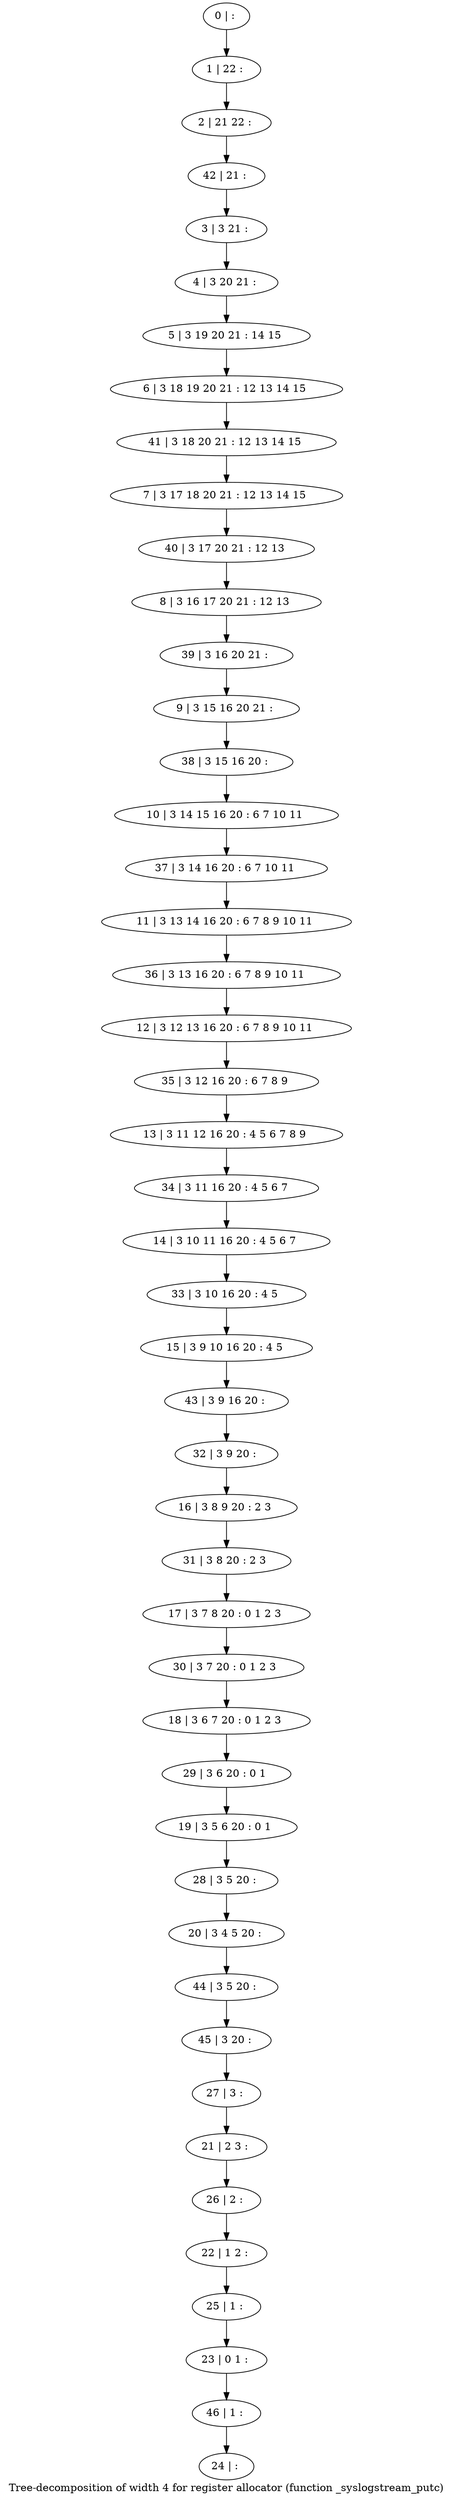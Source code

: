 digraph G {
graph [label="Tree-decomposition of width 4 for register allocator (function _syslogstream_putc)"]
0[label="0 | : "];
1[label="1 | 22 : "];
2[label="2 | 21 22 : "];
3[label="3 | 3 21 : "];
4[label="4 | 3 20 21 : "];
5[label="5 | 3 19 20 21 : 14 15 "];
6[label="6 | 3 18 19 20 21 : 12 13 14 15 "];
7[label="7 | 3 17 18 20 21 : 12 13 14 15 "];
8[label="8 | 3 16 17 20 21 : 12 13 "];
9[label="9 | 3 15 16 20 21 : "];
10[label="10 | 3 14 15 16 20 : 6 7 10 11 "];
11[label="11 | 3 13 14 16 20 : 6 7 8 9 10 11 "];
12[label="12 | 3 12 13 16 20 : 6 7 8 9 10 11 "];
13[label="13 | 3 11 12 16 20 : 4 5 6 7 8 9 "];
14[label="14 | 3 10 11 16 20 : 4 5 6 7 "];
15[label="15 | 3 9 10 16 20 : 4 5 "];
16[label="16 | 3 8 9 20 : 2 3 "];
17[label="17 | 3 7 8 20 : 0 1 2 3 "];
18[label="18 | 3 6 7 20 : 0 1 2 3 "];
19[label="19 | 3 5 6 20 : 0 1 "];
20[label="20 | 3 4 5 20 : "];
21[label="21 | 2 3 : "];
22[label="22 | 1 2 : "];
23[label="23 | 0 1 : "];
24[label="24 | : "];
25[label="25 | 1 : "];
26[label="26 | 2 : "];
27[label="27 | 3 : "];
28[label="28 | 3 5 20 : "];
29[label="29 | 3 6 20 : 0 1 "];
30[label="30 | 3 7 20 : 0 1 2 3 "];
31[label="31 | 3 8 20 : 2 3 "];
32[label="32 | 3 9 20 : "];
33[label="33 | 3 10 16 20 : 4 5 "];
34[label="34 | 3 11 16 20 : 4 5 6 7 "];
35[label="35 | 3 12 16 20 : 6 7 8 9 "];
36[label="36 | 3 13 16 20 : 6 7 8 9 10 11 "];
37[label="37 | 3 14 16 20 : 6 7 10 11 "];
38[label="38 | 3 15 16 20 : "];
39[label="39 | 3 16 20 21 : "];
40[label="40 | 3 17 20 21 : 12 13 "];
41[label="41 | 3 18 20 21 : 12 13 14 15 "];
42[label="42 | 21 : "];
43[label="43 | 3 9 16 20 : "];
44[label="44 | 3 5 20 : "];
45[label="45 | 3 20 : "];
46[label="46 | 1 : "];
0->1 ;
1->2 ;
3->4 ;
4->5 ;
5->6 ;
25->23 ;
22->25 ;
26->22 ;
21->26 ;
27->21 ;
28->20 ;
19->28 ;
29->19 ;
18->29 ;
30->18 ;
17->30 ;
31->17 ;
16->31 ;
32->16 ;
33->15 ;
14->33 ;
34->14 ;
13->34 ;
35->13 ;
12->35 ;
36->12 ;
11->36 ;
37->11 ;
10->37 ;
38->10 ;
9->38 ;
39->9 ;
8->39 ;
40->8 ;
7->40 ;
41->7 ;
6->41 ;
42->3 ;
2->42 ;
43->32 ;
15->43 ;
20->44 ;
45->27 ;
44->45 ;
46->24 ;
23->46 ;
}
